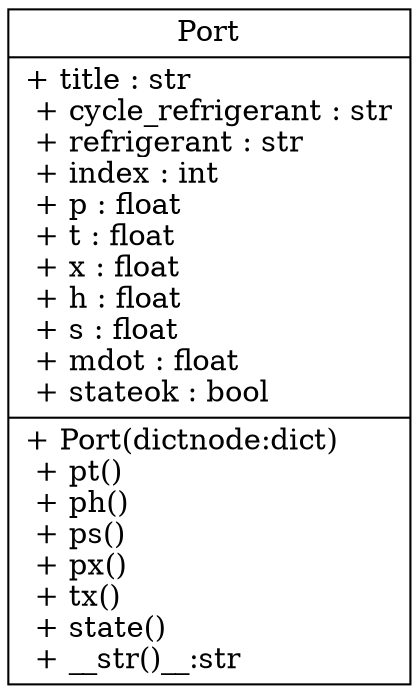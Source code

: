 digraph "classes" {
rankdir=BT
charset="utf-8"
"components.port.Port" [color="black", fontcolor="black", 
               label="{Port|
                        + title : str\l 
                       + cycle_refrigerant : str\l
                       + refrigerant : str\l
                       + index : int\l
                       + p : float\l
                       + t : float\l
                       + x : float\l
                       + h : float\l
                       + s : float\l
                       + mdot : float\l
                       + stateok : bool\l|
                       + Port(dictnode:dict)\l
                       + pt()\l
                       + ph()\l
                       + ps()\l
                       + px()\l 
                       + tx()\l
                       + state()\l
                       + __str()__:str\l}", 
                       shape="record", style="solid"];
}
